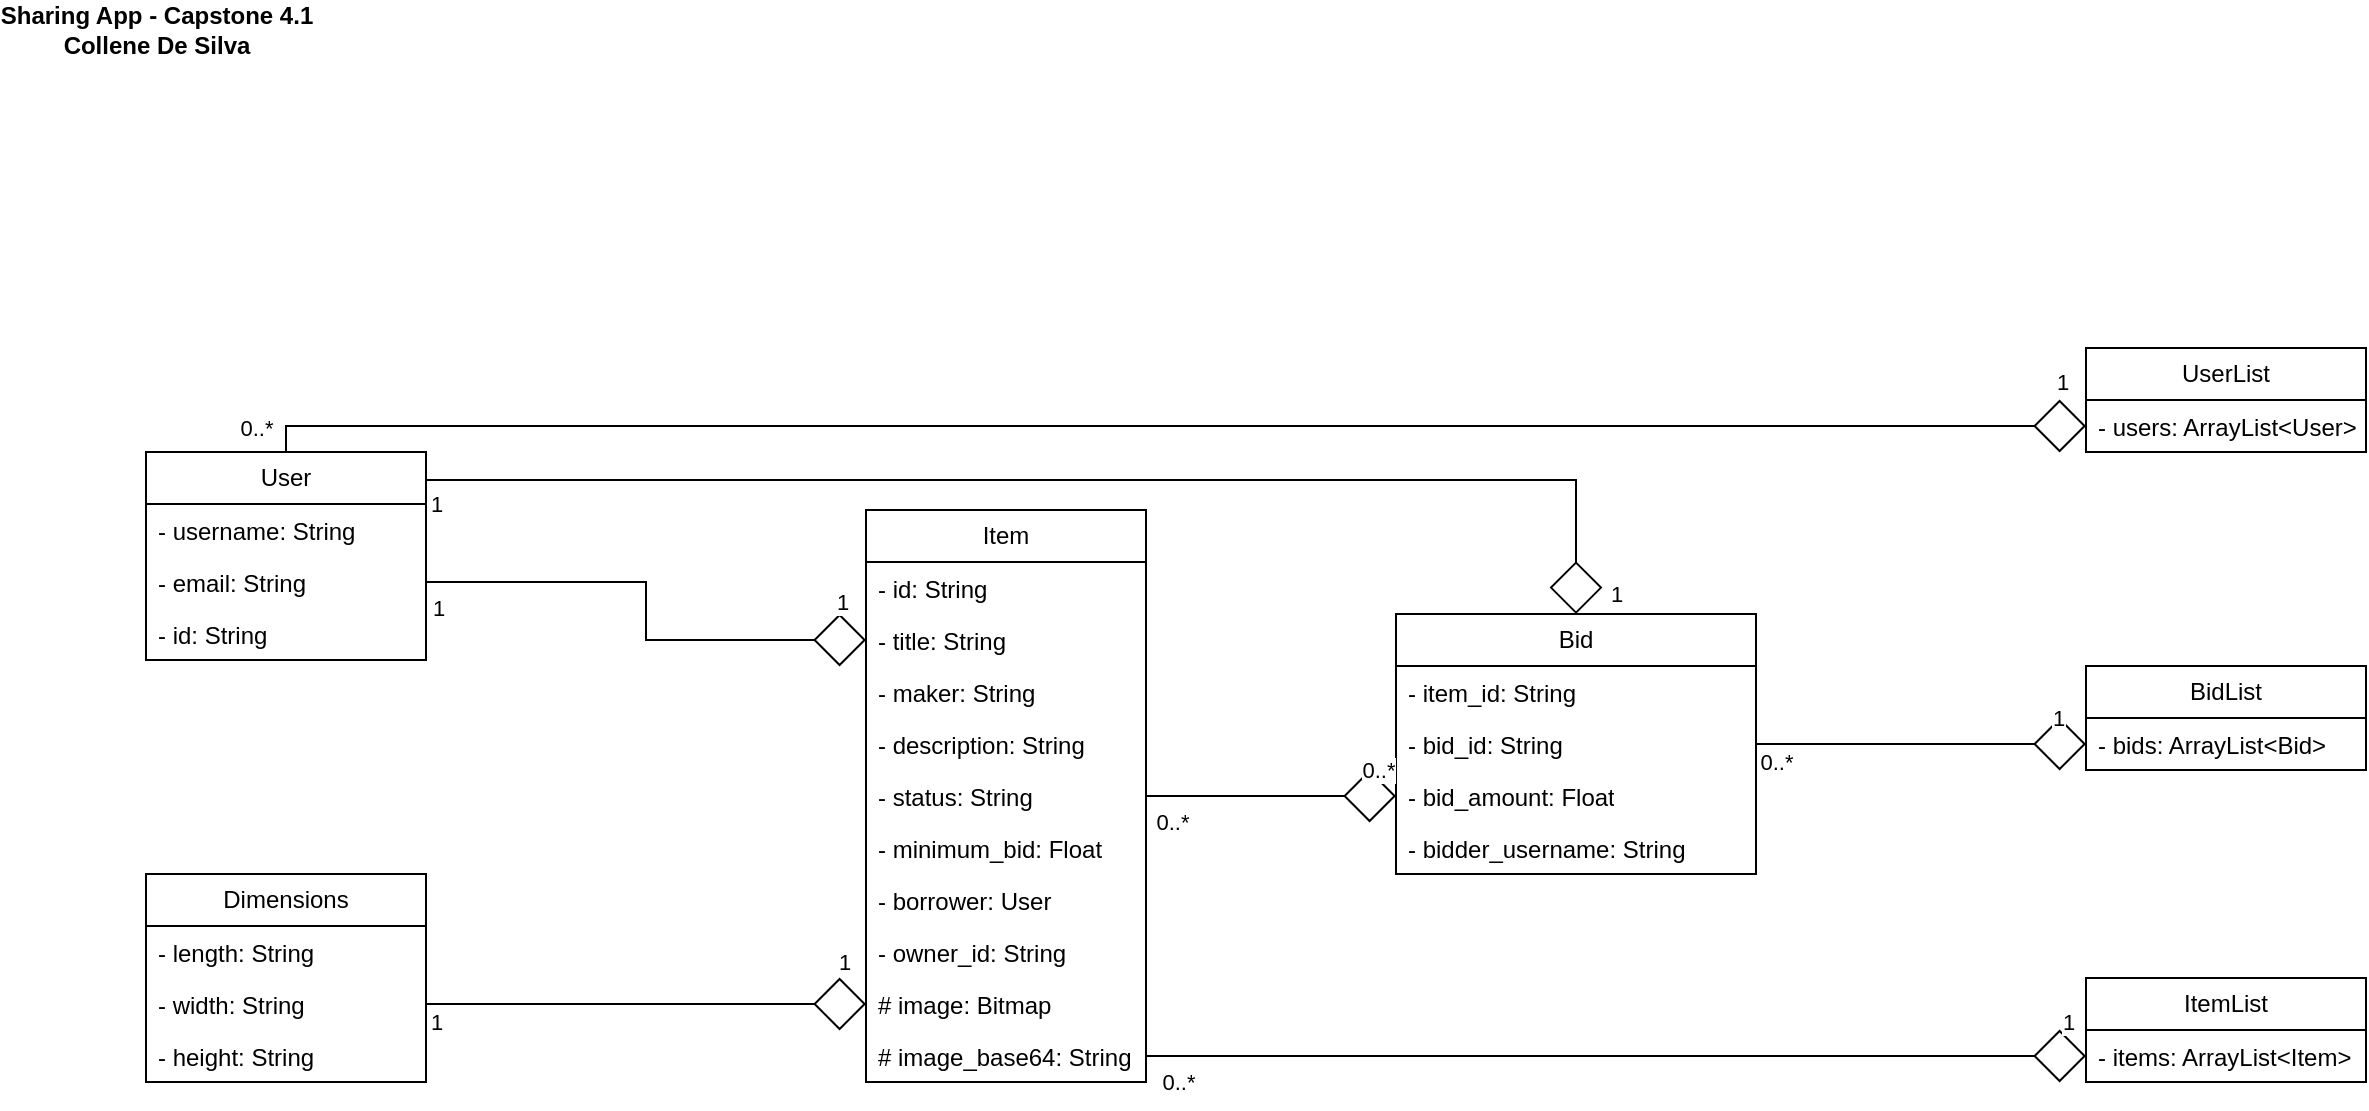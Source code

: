 <mxfile version="22.0.8" type="device">
  <diagram id="C5RBs43oDa-KdzZeNtuy" name="Page-1">
    <mxGraphModel dx="553" dy="1616" grid="1" gridSize="10" guides="1" tooltips="1" connect="1" arrows="1" fold="1" page="1" pageScale="1" pageWidth="1400" pageHeight="850" math="0" shadow="0">
      <root>
        <mxCell id="WIyWlLk6GJQsqaUBKTNV-0" />
        <mxCell id="WIyWlLk6GJQsqaUBKTNV-1" parent="WIyWlLk6GJQsqaUBKTNV-0" />
        <mxCell id="RVy_GbqzNWbiaxADThbf-0" value="User" style="swimlane;fontStyle=0;childLayout=stackLayout;horizontal=1;startSize=26;fillColor=none;horizontalStack=0;resizeParent=1;resizeParentMax=0;resizeLast=0;collapsible=1;marginBottom=0;whiteSpace=wrap;html=1;" parent="WIyWlLk6GJQsqaUBKTNV-1" vertex="1">
          <mxGeometry x="145" y="294" width="140" height="104" as="geometry" />
        </mxCell>
        <mxCell id="RVy_GbqzNWbiaxADThbf-1" value="- username: String" style="text;strokeColor=none;fillColor=none;align=left;verticalAlign=top;spacingLeft=4;spacingRight=4;overflow=hidden;rotatable=0;points=[[0,0.5],[1,0.5]];portConstraint=eastwest;whiteSpace=wrap;html=1;" parent="RVy_GbqzNWbiaxADThbf-0" vertex="1">
          <mxGeometry y="26" width="140" height="26" as="geometry" />
        </mxCell>
        <mxCell id="RVy_GbqzNWbiaxADThbf-2" value="- email: String" style="text;strokeColor=none;fillColor=none;align=left;verticalAlign=top;spacingLeft=4;spacingRight=4;overflow=hidden;rotatable=0;points=[[0,0.5],[1,0.5]];portConstraint=eastwest;whiteSpace=wrap;html=1;" parent="RVy_GbqzNWbiaxADThbf-0" vertex="1">
          <mxGeometry y="52" width="140" height="26" as="geometry" />
        </mxCell>
        <mxCell id="RVy_GbqzNWbiaxADThbf-3" value="- id: String" style="text;strokeColor=none;fillColor=none;align=left;verticalAlign=top;spacingLeft=4;spacingRight=4;overflow=hidden;rotatable=0;points=[[0,0.5],[1,0.5]];portConstraint=eastwest;whiteSpace=wrap;html=1;" parent="RVy_GbqzNWbiaxADThbf-0" vertex="1">
          <mxGeometry y="78" width="140" height="26" as="geometry" />
        </mxCell>
        <mxCell id="RVy_GbqzNWbiaxADThbf-12" value="Dimensions" style="swimlane;fontStyle=0;childLayout=stackLayout;horizontal=1;startSize=26;fillColor=none;horizontalStack=0;resizeParent=1;resizeParentMax=0;resizeLast=0;collapsible=1;marginBottom=0;whiteSpace=wrap;html=1;" parent="WIyWlLk6GJQsqaUBKTNV-1" vertex="1">
          <mxGeometry x="145" y="505" width="140" height="104" as="geometry" />
        </mxCell>
        <mxCell id="RVy_GbqzNWbiaxADThbf-13" value="- length: String" style="text;strokeColor=none;fillColor=none;align=left;verticalAlign=top;spacingLeft=4;spacingRight=4;overflow=hidden;rotatable=0;points=[[0,0.5],[1,0.5]];portConstraint=eastwest;whiteSpace=wrap;html=1;" parent="RVy_GbqzNWbiaxADThbf-12" vertex="1">
          <mxGeometry y="26" width="140" height="26" as="geometry" />
        </mxCell>
        <mxCell id="RVy_GbqzNWbiaxADThbf-14" value="- width: String" style="text;strokeColor=none;fillColor=none;align=left;verticalAlign=top;spacingLeft=4;spacingRight=4;overflow=hidden;rotatable=0;points=[[0,0.5],[1,0.5]];portConstraint=eastwest;whiteSpace=wrap;html=1;" parent="RVy_GbqzNWbiaxADThbf-12" vertex="1">
          <mxGeometry y="52" width="140" height="26" as="geometry" />
        </mxCell>
        <mxCell id="RVy_GbqzNWbiaxADThbf-15" value="- height: String" style="text;strokeColor=none;fillColor=none;align=left;verticalAlign=top;spacingLeft=4;spacingRight=4;overflow=hidden;rotatable=0;points=[[0,0.5],[1,0.5]];portConstraint=eastwest;whiteSpace=wrap;html=1;" parent="RVy_GbqzNWbiaxADThbf-12" vertex="1">
          <mxGeometry y="78" width="140" height="26" as="geometry" />
        </mxCell>
        <mxCell id="RVy_GbqzNWbiaxADThbf-20" value="Item" style="swimlane;fontStyle=0;childLayout=stackLayout;horizontal=1;startSize=26;fillColor=none;horizontalStack=0;resizeParent=1;resizeParentMax=0;resizeLast=0;collapsible=1;marginBottom=0;whiteSpace=wrap;html=1;" parent="WIyWlLk6GJQsqaUBKTNV-1" vertex="1">
          <mxGeometry x="505" y="323" width="140" height="286" as="geometry" />
        </mxCell>
        <mxCell id="RVy_GbqzNWbiaxADThbf-21" value="- id: String" style="text;strokeColor=none;fillColor=none;align=left;verticalAlign=top;spacingLeft=4;spacingRight=4;overflow=hidden;rotatable=0;points=[[0,0.5],[1,0.5]];portConstraint=eastwest;whiteSpace=wrap;html=1;" parent="RVy_GbqzNWbiaxADThbf-20" vertex="1">
          <mxGeometry y="26" width="140" height="26" as="geometry" />
        </mxCell>
        <mxCell id="RVy_GbqzNWbiaxADThbf-25" value="- title: String" style="text;strokeColor=none;fillColor=none;align=left;verticalAlign=top;spacingLeft=4;spacingRight=4;overflow=hidden;rotatable=0;points=[[0,0.5],[1,0.5]];portConstraint=eastwest;whiteSpace=wrap;html=1;" parent="RVy_GbqzNWbiaxADThbf-20" vertex="1">
          <mxGeometry y="52" width="140" height="26" as="geometry" />
        </mxCell>
        <mxCell id="RVy_GbqzNWbiaxADThbf-24" value="- maker: String" style="text;strokeColor=none;fillColor=none;align=left;verticalAlign=top;spacingLeft=4;spacingRight=4;overflow=hidden;rotatable=0;points=[[0,0.5],[1,0.5]];portConstraint=eastwest;whiteSpace=wrap;html=1;" parent="RVy_GbqzNWbiaxADThbf-20" vertex="1">
          <mxGeometry y="78" width="140" height="26" as="geometry" />
        </mxCell>
        <mxCell id="RVy_GbqzNWbiaxADThbf-22" value="- description: String" style="text;strokeColor=none;fillColor=none;align=left;verticalAlign=top;spacingLeft=4;spacingRight=4;overflow=hidden;rotatable=0;points=[[0,0.5],[1,0.5]];portConstraint=eastwest;whiteSpace=wrap;html=1;" parent="RVy_GbqzNWbiaxADThbf-20" vertex="1">
          <mxGeometry y="104" width="140" height="26" as="geometry" />
        </mxCell>
        <mxCell id="RVy_GbqzNWbiaxADThbf-26" value="- status: String" style="text;strokeColor=none;fillColor=none;align=left;verticalAlign=top;spacingLeft=4;spacingRight=4;overflow=hidden;rotatable=0;points=[[0,0.5],[1,0.5]];portConstraint=eastwest;whiteSpace=wrap;html=1;" parent="RVy_GbqzNWbiaxADThbf-20" vertex="1">
          <mxGeometry y="130" width="140" height="26" as="geometry" />
        </mxCell>
        <mxCell id="RVy_GbqzNWbiaxADThbf-27" value="- minimum_bid: Float" style="text;strokeColor=none;fillColor=none;align=left;verticalAlign=top;spacingLeft=4;spacingRight=4;overflow=hidden;rotatable=0;points=[[0,0.5],[1,0.5]];portConstraint=eastwest;whiteSpace=wrap;html=1;" parent="RVy_GbqzNWbiaxADThbf-20" vertex="1">
          <mxGeometry y="156" width="140" height="26" as="geometry" />
        </mxCell>
        <mxCell id="RVy_GbqzNWbiaxADThbf-28" value="- borrower: User" style="text;strokeColor=none;fillColor=none;align=left;verticalAlign=top;spacingLeft=4;spacingRight=4;overflow=hidden;rotatable=0;points=[[0,0.5],[1,0.5]];portConstraint=eastwest;whiteSpace=wrap;html=1;" parent="RVy_GbqzNWbiaxADThbf-20" vertex="1">
          <mxGeometry y="182" width="140" height="26" as="geometry" />
        </mxCell>
        <mxCell id="RVy_GbqzNWbiaxADThbf-29" value="- owner_id: String" style="text;strokeColor=none;fillColor=none;align=left;verticalAlign=top;spacingLeft=4;spacingRight=4;overflow=hidden;rotatable=0;points=[[0,0.5],[1,0.5]];portConstraint=eastwest;whiteSpace=wrap;html=1;" parent="RVy_GbqzNWbiaxADThbf-20" vertex="1">
          <mxGeometry y="208" width="140" height="26" as="geometry" />
        </mxCell>
        <mxCell id="RVy_GbqzNWbiaxADThbf-30" value="# image: Bitmap" style="text;strokeColor=none;fillColor=none;align=left;verticalAlign=top;spacingLeft=4;spacingRight=4;overflow=hidden;rotatable=0;points=[[0,0.5],[1,0.5]];portConstraint=eastwest;whiteSpace=wrap;html=1;" parent="RVy_GbqzNWbiaxADThbf-20" vertex="1">
          <mxGeometry y="234" width="140" height="26" as="geometry" />
        </mxCell>
        <mxCell id="RVy_GbqzNWbiaxADThbf-23" value="# image_base64: String" style="text;strokeColor=none;fillColor=none;align=left;verticalAlign=top;spacingLeft=4;spacingRight=4;overflow=hidden;rotatable=0;points=[[0,0.5],[1,0.5]];portConstraint=eastwest;whiteSpace=wrap;html=1;" parent="RVy_GbqzNWbiaxADThbf-20" vertex="1">
          <mxGeometry y="260" width="140" height="26" as="geometry" />
        </mxCell>
        <mxCell id="RVy_GbqzNWbiaxADThbf-31" value="Bid" style="swimlane;fontStyle=0;childLayout=stackLayout;horizontal=1;startSize=26;fillColor=none;horizontalStack=0;resizeParent=1;resizeParentMax=0;resizeLast=0;collapsible=1;marginBottom=0;whiteSpace=wrap;html=1;" parent="WIyWlLk6GJQsqaUBKTNV-1" vertex="1">
          <mxGeometry x="770" y="375" width="180" height="130" as="geometry" />
        </mxCell>
        <mxCell id="RVy_GbqzNWbiaxADThbf-32" value="- item_id: String" style="text;strokeColor=none;fillColor=none;align=left;verticalAlign=top;spacingLeft=4;spacingRight=4;overflow=hidden;rotatable=0;points=[[0,0.5],[1,0.5]];portConstraint=eastwest;whiteSpace=wrap;html=1;" parent="RVy_GbqzNWbiaxADThbf-31" vertex="1">
          <mxGeometry y="26" width="180" height="26" as="geometry" />
        </mxCell>
        <mxCell id="RVy_GbqzNWbiaxADThbf-33" value="- bid_id: String" style="text;strokeColor=none;fillColor=none;align=left;verticalAlign=top;spacingLeft=4;spacingRight=4;overflow=hidden;rotatable=0;points=[[0,0.5],[1,0.5]];portConstraint=eastwest;whiteSpace=wrap;html=1;" parent="RVy_GbqzNWbiaxADThbf-31" vertex="1">
          <mxGeometry y="52" width="180" height="26" as="geometry" />
        </mxCell>
        <mxCell id="RVy_GbqzNWbiaxADThbf-35" value="- bid_amount: Float" style="text;strokeColor=none;fillColor=none;align=left;verticalAlign=top;spacingLeft=4;spacingRight=4;overflow=hidden;rotatable=0;points=[[0,0.5],[1,0.5]];portConstraint=eastwest;whiteSpace=wrap;html=1;" parent="RVy_GbqzNWbiaxADThbf-31" vertex="1">
          <mxGeometry y="78" width="180" height="26" as="geometry" />
        </mxCell>
        <mxCell id="RVy_GbqzNWbiaxADThbf-34" value="- bidder_username: String" style="text;strokeColor=none;fillColor=none;align=left;verticalAlign=top;spacingLeft=4;spacingRight=4;overflow=hidden;rotatable=0;points=[[0,0.5],[1,0.5]];portConstraint=eastwest;whiteSpace=wrap;html=1;" parent="RVy_GbqzNWbiaxADThbf-31" vertex="1">
          <mxGeometry y="104" width="180" height="26" as="geometry" />
        </mxCell>
        <mxCell id="RVy_GbqzNWbiaxADThbf-41" value="BidList" style="swimlane;fontStyle=0;childLayout=stackLayout;horizontal=1;startSize=26;fillColor=none;horizontalStack=0;resizeParent=1;resizeParentMax=0;resizeLast=0;collapsible=1;marginBottom=0;whiteSpace=wrap;html=1;" parent="WIyWlLk6GJQsqaUBKTNV-1" vertex="1">
          <mxGeometry x="1115" y="401" width="140" height="52" as="geometry" />
        </mxCell>
        <mxCell id="RVy_GbqzNWbiaxADThbf-42" value="- bids: ArrayList&amp;lt;Bid&amp;gt;" style="text;strokeColor=none;fillColor=none;align=left;verticalAlign=top;spacingLeft=4;spacingRight=4;overflow=hidden;rotatable=0;points=[[0,0.5],[1,0.5]];portConstraint=eastwest;whiteSpace=wrap;html=1;" parent="RVy_GbqzNWbiaxADThbf-41" vertex="1">
          <mxGeometry y="26" width="140" height="26" as="geometry" />
        </mxCell>
        <mxCell id="RVy_GbqzNWbiaxADThbf-45" value="UserList" style="swimlane;fontStyle=0;childLayout=stackLayout;horizontal=1;startSize=26;fillColor=none;horizontalStack=0;resizeParent=1;resizeParentMax=0;resizeLast=0;collapsible=1;marginBottom=0;whiteSpace=wrap;html=1;" parent="WIyWlLk6GJQsqaUBKTNV-1" vertex="1">
          <mxGeometry x="1115" y="242" width="140" height="52" as="geometry" />
        </mxCell>
        <mxCell id="RVy_GbqzNWbiaxADThbf-46" value="- users: ArrayList&amp;lt;User&amp;gt;" style="text;strokeColor=none;fillColor=none;align=left;verticalAlign=top;spacingLeft=4;spacingRight=4;overflow=hidden;rotatable=0;points=[[0,0.5],[1,0.5]];portConstraint=eastwest;whiteSpace=wrap;html=1;" parent="RVy_GbqzNWbiaxADThbf-45" vertex="1">
          <mxGeometry y="26" width="140" height="26" as="geometry" />
        </mxCell>
        <mxCell id="RVy_GbqzNWbiaxADThbf-49" value="ItemList" style="swimlane;fontStyle=0;childLayout=stackLayout;horizontal=1;startSize=26;fillColor=none;horizontalStack=0;resizeParent=1;resizeParentMax=0;resizeLast=0;collapsible=1;marginBottom=0;whiteSpace=wrap;html=1;" parent="WIyWlLk6GJQsqaUBKTNV-1" vertex="1">
          <mxGeometry x="1115" y="557" width="140" height="52" as="geometry" />
        </mxCell>
        <mxCell id="RVy_GbqzNWbiaxADThbf-50" value="- items: ArrayList&amp;lt;Item&amp;gt;" style="text;strokeColor=none;fillColor=none;align=left;verticalAlign=top;spacingLeft=4;spacingRight=4;overflow=hidden;rotatable=0;points=[[0,0.5],[1,0.5]];portConstraint=eastwest;whiteSpace=wrap;html=1;" parent="RVy_GbqzNWbiaxADThbf-49" vertex="1">
          <mxGeometry y="26" width="140" height="26" as="geometry" />
        </mxCell>
        <mxCell id="RVy_GbqzNWbiaxADThbf-53" value="Sharing App - Capstone 4.1&lt;br&gt;Collene De Silva" style="text;align=center;fontStyle=1;verticalAlign=middle;spacingLeft=3;spacingRight=3;strokeColor=none;rotatable=0;points=[[0,0.5],[1,0.5]];portConstraint=eastwest;html=1;" parent="WIyWlLk6GJQsqaUBKTNV-1" vertex="1">
          <mxGeometry x="110" y="70" width="80" height="26" as="geometry" />
        </mxCell>
        <mxCell id="RVy_GbqzNWbiaxADThbf-56" value="" style="endArrow=diamond;endFill=0;endSize=24;html=1;rounded=0;exitX=1;exitY=0.5;exitDx=0;exitDy=0;entryX=0;entryY=0.5;entryDx=0;entryDy=0;edgeStyle=orthogonalEdgeStyle;" parent="WIyWlLk6GJQsqaUBKTNV-1" source="RVy_GbqzNWbiaxADThbf-2" target="RVy_GbqzNWbiaxADThbf-25" edge="1">
          <mxGeometry width="160" relative="1" as="geometry">
            <mxPoint x="380" y="459" as="sourcePoint" />
            <mxPoint x="540" y="459" as="targetPoint" />
          </mxGeometry>
        </mxCell>
        <mxCell id="RVy_GbqzNWbiaxADThbf-67" value="1" style="edgeLabel;html=1;align=center;verticalAlign=middle;resizable=0;points=[];" parent="RVy_GbqzNWbiaxADThbf-56" vertex="1" connectable="0">
          <mxGeometry x="-0.882" y="-2" relative="1" as="geometry">
            <mxPoint x="-9" y="11" as="offset" />
          </mxGeometry>
        </mxCell>
        <mxCell id="RVy_GbqzNWbiaxADThbf-68" value="1" style="edgeLabel;html=1;align=center;verticalAlign=middle;resizable=0;points=[];" parent="RVy_GbqzNWbiaxADThbf-56" vertex="1" connectable="0">
          <mxGeometry x="0.902" y="2" relative="1" as="geometry">
            <mxPoint y="-17" as="offset" />
          </mxGeometry>
        </mxCell>
        <mxCell id="RVy_GbqzNWbiaxADThbf-57" value="" style="endArrow=diamond;endFill=0;endSize=24;html=1;rounded=0;exitX=1;exitY=0.5;exitDx=0;exitDy=0;entryX=0;entryY=0.5;entryDx=0;entryDy=0;edgeStyle=orthogonalEdgeStyle;" parent="WIyWlLk6GJQsqaUBKTNV-1" source="RVy_GbqzNWbiaxADThbf-14" target="RVy_GbqzNWbiaxADThbf-30" edge="1">
          <mxGeometry width="160" relative="1" as="geometry">
            <mxPoint x="380" y="459" as="sourcePoint" />
            <mxPoint x="540" y="459" as="targetPoint" />
          </mxGeometry>
        </mxCell>
        <mxCell id="RVy_GbqzNWbiaxADThbf-65" value="1" style="edgeLabel;html=1;align=center;verticalAlign=middle;resizable=0;points=[];" parent="RVy_GbqzNWbiaxADThbf-57" vertex="1" connectable="0">
          <mxGeometry x="-0.691" y="2" relative="1" as="geometry">
            <mxPoint x="-29" y="11" as="offset" />
          </mxGeometry>
        </mxCell>
        <mxCell id="RVy_GbqzNWbiaxADThbf-66" value="1" style="edgeLabel;html=1;align=center;verticalAlign=middle;resizable=0;points=[];" parent="RVy_GbqzNWbiaxADThbf-57" vertex="1" connectable="0">
          <mxGeometry x="0.902" y="-1" relative="1" as="geometry">
            <mxPoint y="-22" as="offset" />
          </mxGeometry>
        </mxCell>
        <mxCell id="RVy_GbqzNWbiaxADThbf-58" value="" style="endArrow=diamond;endFill=0;endSize=24;html=1;rounded=0;exitX=1;exitY=0.135;exitDx=0;exitDy=0;entryX=0.5;entryY=0;entryDx=0;entryDy=0;edgeStyle=orthogonalEdgeStyle;exitPerimeter=0;" parent="WIyWlLk6GJQsqaUBKTNV-1" source="RVy_GbqzNWbiaxADThbf-0" target="RVy_GbqzNWbiaxADThbf-31" edge="1">
          <mxGeometry width="160" relative="1" as="geometry">
            <mxPoint x="295" y="369" as="sourcePoint" />
            <mxPoint x="515" y="398" as="targetPoint" />
          </mxGeometry>
        </mxCell>
        <mxCell id="RVy_GbqzNWbiaxADThbf-69" value="1" style="edgeLabel;html=1;align=center;verticalAlign=middle;resizable=0;points=[];" parent="RVy_GbqzNWbiaxADThbf-58" vertex="1" connectable="0">
          <mxGeometry x="-0.959" y="1" relative="1" as="geometry">
            <mxPoint x="-8" y="13" as="offset" />
          </mxGeometry>
        </mxCell>
        <mxCell id="RVy_GbqzNWbiaxADThbf-70" value="1" style="edgeLabel;html=1;align=center;verticalAlign=middle;resizable=0;points=[];" parent="RVy_GbqzNWbiaxADThbf-58" vertex="1" connectable="0">
          <mxGeometry x="0.968" y="3" relative="1" as="geometry">
            <mxPoint x="17" as="offset" />
          </mxGeometry>
        </mxCell>
        <mxCell id="RVy_GbqzNWbiaxADThbf-60" value="" style="endArrow=diamond;endFill=0;endSize=24;html=1;rounded=0;exitX=1;exitY=0.5;exitDx=0;exitDy=0;entryX=0;entryY=0.75;entryDx=0;entryDy=0;edgeStyle=orthogonalEdgeStyle;" parent="WIyWlLk6GJQsqaUBKTNV-1" source="RVy_GbqzNWbiaxADThbf-23" target="RVy_GbqzNWbiaxADThbf-49" edge="1">
          <mxGeometry width="160" relative="1" as="geometry">
            <mxPoint x="560" y="679" as="sourcePoint" />
            <mxPoint x="780" y="708" as="targetPoint" />
          </mxGeometry>
        </mxCell>
        <mxCell id="RVy_GbqzNWbiaxADThbf-77" value="0..*" style="edgeLabel;html=1;align=center;verticalAlign=middle;resizable=0;points=[];" parent="RVy_GbqzNWbiaxADThbf-60" vertex="1" connectable="0">
          <mxGeometry x="-0.922" y="2" relative="1" as="geometry">
            <mxPoint x="-3" y="15" as="offset" />
          </mxGeometry>
        </mxCell>
        <mxCell id="RVy_GbqzNWbiaxADThbf-78" value="1" style="edgeLabel;html=1;align=center;verticalAlign=middle;resizable=0;points=[];" parent="RVy_GbqzNWbiaxADThbf-60" vertex="1" connectable="0">
          <mxGeometry x="0.961" y="5" relative="1" as="geometry">
            <mxPoint y="-12" as="offset" />
          </mxGeometry>
        </mxCell>
        <mxCell id="RVy_GbqzNWbiaxADThbf-61" value="" style="endArrow=diamond;endFill=0;endSize=24;html=1;rounded=0;exitX=1;exitY=0.5;exitDx=0;exitDy=0;entryX=0;entryY=0.5;entryDx=0;entryDy=0;edgeStyle=orthogonalEdgeStyle;" parent="WIyWlLk6GJQsqaUBKTNV-1" source="RVy_GbqzNWbiaxADThbf-26" target="RVy_GbqzNWbiaxADThbf-35" edge="1">
          <mxGeometry width="160" relative="1" as="geometry">
            <mxPoint x="582" y="619" as="sourcePoint" />
            <mxPoint x="1125" y="604" as="targetPoint" />
          </mxGeometry>
        </mxCell>
        <mxCell id="RVy_GbqzNWbiaxADThbf-75" value="0..*" style="edgeLabel;html=1;align=center;verticalAlign=middle;resizable=0;points=[];" parent="RVy_GbqzNWbiaxADThbf-61" vertex="1" connectable="0">
          <mxGeometry x="0.749" y="3" relative="1" as="geometry">
            <mxPoint x="6" y="-10" as="offset" />
          </mxGeometry>
        </mxCell>
        <mxCell id="RVy_GbqzNWbiaxADThbf-76" value="0..*" style="edgeLabel;html=1;align=center;verticalAlign=middle;resizable=0;points=[];" parent="RVy_GbqzNWbiaxADThbf-61" vertex="1" connectable="0">
          <mxGeometry x="-0.797" relative="1" as="geometry">
            <mxPoint y="13" as="offset" />
          </mxGeometry>
        </mxCell>
        <mxCell id="RVy_GbqzNWbiaxADThbf-63" value="" style="endArrow=diamond;endFill=0;endSize=24;html=1;rounded=0;exitX=1;exitY=0.5;exitDx=0;exitDy=0;entryX=0;entryY=0.75;entryDx=0;entryDy=0;edgeStyle=orthogonalEdgeStyle;" parent="WIyWlLk6GJQsqaUBKTNV-1" source="RVy_GbqzNWbiaxADThbf-33" target="RVy_GbqzNWbiaxADThbf-41" edge="1">
          <mxGeometry width="160" relative="1" as="geometry">
            <mxPoint x="975" y="536" as="sourcePoint" />
            <mxPoint x="1125" y="544" as="targetPoint" />
          </mxGeometry>
        </mxCell>
        <mxCell id="RVy_GbqzNWbiaxADThbf-73" value="1" style="edgeLabel;html=1;align=center;verticalAlign=middle;resizable=0;points=[];" parent="RVy_GbqzNWbiaxADThbf-63" vertex="1" connectable="0">
          <mxGeometry x="0.823" y="-3" relative="1" as="geometry">
            <mxPoint y="-16" as="offset" />
          </mxGeometry>
        </mxCell>
        <mxCell id="RVy_GbqzNWbiaxADThbf-74" value="0..*" style="edgeLabel;html=1;align=center;verticalAlign=middle;resizable=0;points=[];" parent="RVy_GbqzNWbiaxADThbf-63" vertex="1" connectable="0">
          <mxGeometry x="-0.531" y="2" relative="1" as="geometry">
            <mxPoint x="-29" y="11" as="offset" />
          </mxGeometry>
        </mxCell>
        <mxCell id="RVy_GbqzNWbiaxADThbf-64" value="" style="endArrow=diamond;endFill=0;endSize=24;html=1;rounded=0;exitX=0.5;exitY=0;exitDx=0;exitDy=0;entryX=0;entryY=0.5;entryDx=0;entryDy=0;edgeStyle=orthogonalEdgeStyle;" parent="WIyWlLk6GJQsqaUBKTNV-1" source="RVy_GbqzNWbiaxADThbf-0" target="RVy_GbqzNWbiaxADThbf-46" edge="1">
          <mxGeometry width="160" relative="1" as="geometry">
            <mxPoint x="985" y="458" as="sourcePoint" />
            <mxPoint x="1125" y="472" as="targetPoint" />
          </mxGeometry>
        </mxCell>
        <mxCell id="RVy_GbqzNWbiaxADThbf-71" value="0..*" style="edgeLabel;html=1;align=center;verticalAlign=middle;resizable=0;points=[];" parent="RVy_GbqzNWbiaxADThbf-64" vertex="1" connectable="0">
          <mxGeometry x="-0.98" y="-2" relative="1" as="geometry">
            <mxPoint x="-17" y="-3" as="offset" />
          </mxGeometry>
        </mxCell>
        <mxCell id="RVy_GbqzNWbiaxADThbf-72" value="1" style="edgeLabel;html=1;align=center;verticalAlign=middle;resizable=0;points=[];" parent="RVy_GbqzNWbiaxADThbf-64" vertex="1" connectable="0">
          <mxGeometry x="0.974" y="3" relative="1" as="geometry">
            <mxPoint y="-19" as="offset" />
          </mxGeometry>
        </mxCell>
      </root>
    </mxGraphModel>
  </diagram>
</mxfile>
